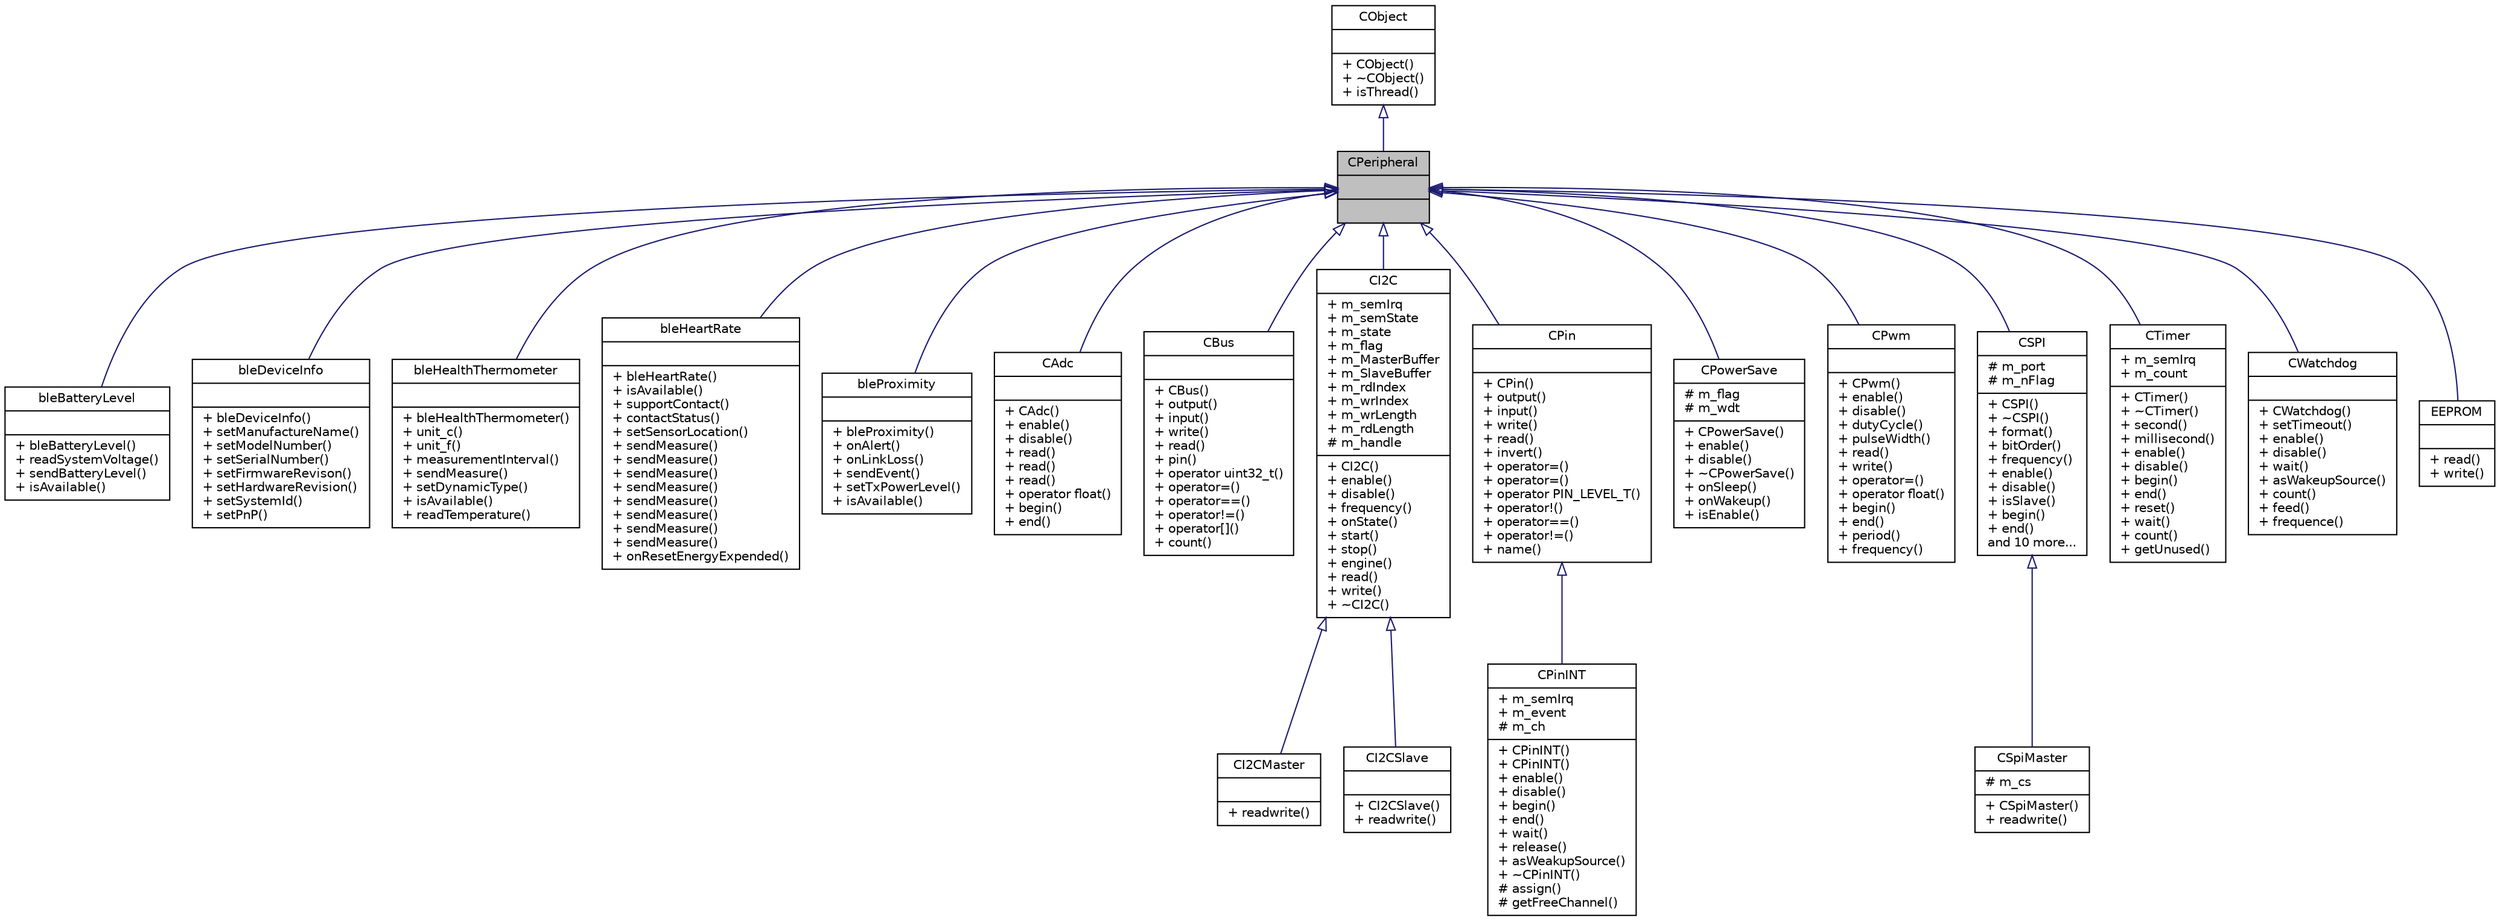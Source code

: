 digraph "CPeripheral"
{
  edge [fontname="Helvetica",fontsize="10",labelfontname="Helvetica",labelfontsize="10"];
  node [fontname="Helvetica",fontsize="10",shape=record];
  Node1 [label="{CPeripheral\n||}",height=0.2,width=0.4,color="black", fillcolor="grey75", style="filled" fontcolor="black"];
  Node2 -> Node1 [dir="back",color="midnightblue",fontsize="10",style="solid",arrowtail="onormal",fontname="Helvetica"];
  Node2 [label="{CObject\n||+ CObject()\l+ ~CObject()\l+ isThread()\l}",height=0.2,width=0.4,color="black", fillcolor="white", style="filled",URL="$dc/dac/class_c_object.html"];
  Node1 -> Node3 [dir="back",color="midnightblue",fontsize="10",style="solid",arrowtail="onormal",fontname="Helvetica"];
  Node3 [label="{bleBatteryLevel\n||+ bleBatteryLevel()\l+ readSystemVoltage()\l+ sendBatteryLevel()\l+ isAvailable()\l}",height=0.2,width=0.4,color="black", fillcolor="white", style="filled",URL="$d8/d3b/classble_battery_level.html"];
  Node1 -> Node4 [dir="back",color="midnightblue",fontsize="10",style="solid",arrowtail="onormal",fontname="Helvetica"];
  Node4 [label="{bleDeviceInfo\n||+ bleDeviceInfo()\l+ setManufactureName()\l+ setModelNumber()\l+ setSerialNumber()\l+ setFirmwareRevison()\l+ setHardwareRevision()\l+ setSystemId()\l+ setPnP()\l}",height=0.2,width=0.4,color="black", fillcolor="white", style="filled",URL="$d3/dc5/classble_device_info.html"];
  Node1 -> Node5 [dir="back",color="midnightblue",fontsize="10",style="solid",arrowtail="onormal",fontname="Helvetica"];
  Node5 [label="{bleHealthThermometer\n||+ bleHealthThermometer()\l+ unit_c()\l+ unit_f()\l+ measurementInterval()\l+ sendMeasure()\l+ setDynamicType()\l+ isAvailable()\l+ readTemperature()\l}",height=0.2,width=0.4,color="black", fillcolor="white", style="filled",URL="$d9/d26/classble_health_thermometer.html"];
  Node1 -> Node6 [dir="back",color="midnightblue",fontsize="10",style="solid",arrowtail="onormal",fontname="Helvetica"];
  Node6 [label="{bleHeartRate\n||+ bleHeartRate()\l+ isAvailable()\l+ supportContact()\l+ contactStatus()\l+ setSensorLocation()\l+ sendMeasure()\l+ sendMeasure()\l+ sendMeasure()\l+ sendMeasure()\l+ sendMeasure()\l+ sendMeasure()\l+ sendMeasure()\l+ sendMeasure()\l+ onResetEnergyExpended()\l}",height=0.2,width=0.4,color="black", fillcolor="white", style="filled",URL="$d3/d81/classble_heart_rate.html"];
  Node1 -> Node7 [dir="back",color="midnightblue",fontsize="10",style="solid",arrowtail="onormal",fontname="Helvetica"];
  Node7 [label="{bleProximity\n||+ bleProximity()\l+ onAlert()\l+ onLinkLoss()\l+ sendEvent()\l+ setTxPowerLevel()\l+ isAvailable()\l}",height=0.2,width=0.4,color="black", fillcolor="white", style="filled",URL="$de/d67/classble_proximity.html"];
  Node1 -> Node8 [dir="back",color="midnightblue",fontsize="10",style="solid",arrowtail="onormal",fontname="Helvetica"];
  Node8 [label="{CAdc\n||+ CAdc()\l+ enable()\l+ disable()\l+ read()\l+ read()\l+ read()\l+ operator float()\l+ begin()\l+ end()\l}",height=0.2,width=0.4,color="black", fillcolor="white", style="filled",URL="$d7/d0f/class_c_adc.html"];
  Node1 -> Node9 [dir="back",color="midnightblue",fontsize="10",style="solid",arrowtail="onormal",fontname="Helvetica"];
  Node9 [label="{CBus\n||+ CBus()\l+ output()\l+ input()\l+ write()\l+ read()\l+ pin()\l+ operator uint32_t()\l+ operator=()\l+ operator==()\l+ operator!=()\l+ operator[]()\l+ count()\l}",height=0.2,width=0.4,color="black", fillcolor="white", style="filled",URL="$de/d89/class_c_bus.html"];
  Node1 -> Node10 [dir="back",color="midnightblue",fontsize="10",style="solid",arrowtail="onormal",fontname="Helvetica"];
  Node10 [label="{CI2C\n|+ m_semIrq\l+ m_semState\l+ m_state\l+ m_flag\l+ m_MasterBuffer\l+ m_SlaveBuffer\l+ m_rdIndex\l+ m_wrIndex\l+ m_wrLength\l+ m_rdLength\l# m_handle\l|+ CI2C()\l+ enable()\l+ disable()\l+ frequency()\l+ onState()\l+ start()\l+ stop()\l+ engine()\l+ read()\l+ write()\l+ ~CI2C()\l}",height=0.2,width=0.4,color="black", fillcolor="white", style="filled",URL="$d0/dce/class_c_i2_c.html"];
  Node10 -> Node11 [dir="back",color="midnightblue",fontsize="10",style="solid",arrowtail="onormal",fontname="Helvetica"];
  Node11 [label="{CI2CMaster\n||+ readwrite()\l}",height=0.2,width=0.4,color="black", fillcolor="white", style="filled",URL="$d7/db9/class_c_i2_c_master.html"];
  Node10 -> Node12 [dir="back",color="midnightblue",fontsize="10",style="solid",arrowtail="onormal",fontname="Helvetica"];
  Node12 [label="{CI2CSlave\n||+ CI2CSlave()\l+ readwrite()\l}",height=0.2,width=0.4,color="black", fillcolor="white", style="filled",URL="$d9/d52/class_c_i2_c_slave.html"];
  Node1 -> Node13 [dir="back",color="midnightblue",fontsize="10",style="solid",arrowtail="onormal",fontname="Helvetica"];
  Node13 [label="{CPin\n||+ CPin()\l+ output()\l+ input()\l+ write()\l+ read()\l+ invert()\l+ operator=()\l+ operator=()\l+ operator PIN_LEVEL_T()\l+ operator!()\l+ operator==()\l+ operator!=()\l+ name()\l}",height=0.2,width=0.4,color="black", fillcolor="white", style="filled",URL="$d7/db9/class_c_pin.html"];
  Node13 -> Node14 [dir="back",color="midnightblue",fontsize="10",style="solid",arrowtail="onormal",fontname="Helvetica"];
  Node14 [label="{CPinINT\n|+ m_semIrq\l+ m_event\l# m_ch\l|+ CPinINT()\l+ CPinINT()\l+ enable()\l+ disable()\l+ begin()\l+ end()\l+ wait()\l+ release()\l+ asWeakupSource()\l+ ~CPinINT()\l# assign()\l# getFreeChannel()\l}",height=0.2,width=0.4,color="black", fillcolor="white", style="filled",URL="$db/d2c/class_c_pin_i_n_t.html"];
  Node1 -> Node15 [dir="back",color="midnightblue",fontsize="10",style="solid",arrowtail="onormal",fontname="Helvetica"];
  Node15 [label="{CPowerSave\n|# m_flag\l# m_wdt\l|+ CPowerSave()\l+ enable()\l+ disable()\l+ ~CPowerSave()\l+ onSleep()\l+ onWakeup()\l+ isEnable()\l}",height=0.2,width=0.4,color="black", fillcolor="white", style="filled",URL="$d5/d3e/class_c_power_save.html"];
  Node1 -> Node16 [dir="back",color="midnightblue",fontsize="10",style="solid",arrowtail="onormal",fontname="Helvetica"];
  Node16 [label="{CPwm\n||+ CPwm()\l+ enable()\l+ disable()\l+ dutyCycle()\l+ pulseWidth()\l+ read()\l+ write()\l+ operator=()\l+ operator float()\l+ begin()\l+ end()\l+ period()\l+ frequency()\l}",height=0.2,width=0.4,color="black", fillcolor="white", style="filled",URL="$d1/d9f/class_c_pwm.html",tooltip="Pulse-width modulated output. "];
  Node1 -> Node17 [dir="back",color="midnightblue",fontsize="10",style="solid",arrowtail="onormal",fontname="Helvetica"];
  Node17 [label="{CSPI\n|# m_port\l# m_nFlag\l|+ CSPI()\l+ ~CSPI()\l+ format()\l+ bitOrder()\l+ frequency()\l+ enable()\l+ disable()\l+ isSlave()\l+ begin()\l+ end()\land 10 more...\l}",height=0.2,width=0.4,color="black", fillcolor="white", style="filled",URL="$d2/d3f/class_c_s_p_i.html"];
  Node17 -> Node18 [dir="back",color="midnightblue",fontsize="10",style="solid",arrowtail="onormal",fontname="Helvetica"];
  Node18 [label="{CSpiMaster\n|# m_cs\l|+ CSpiMaster()\l+ readwrite()\l}",height=0.2,width=0.4,color="black", fillcolor="white", style="filled",URL="$d9/d9b/class_c_spi_master.html"];
  Node1 -> Node19 [dir="back",color="midnightblue",fontsize="10",style="solid",arrowtail="onormal",fontname="Helvetica"];
  Node19 [label="{CTimer\n|+ m_semIrq\l+ m_count\l|+ CTimer()\l+ ~CTimer()\l+ second()\l+ millisecond()\l+ enable()\l+ disable()\l+ begin()\l+ end()\l+ reset()\l+ wait()\l+ count()\l+ getUnused()\l}",height=0.2,width=0.4,color="black", fillcolor="white", style="filled",URL="$db/de1/class_c_timer.html"];
  Node1 -> Node20 [dir="back",color="midnightblue",fontsize="10",style="solid",arrowtail="onormal",fontname="Helvetica"];
  Node20 [label="{CWatchdog\n||+ CWatchdog()\l+ setTimeout()\l+ enable()\l+ disable()\l+ wait()\l+ asWakeupSource()\l+ count()\l+ feed()\l+ frequence()\l}",height=0.2,width=0.4,color="black", fillcolor="white", style="filled",URL="$d3/d75/class_c_watchdog.html"];
  Node1 -> Node21 [dir="back",color="midnightblue",fontsize="10",style="solid",arrowtail="onormal",fontname="Helvetica"];
  Node21 [label="{EEPROM\n||+ read()\l+ write()\l}",height=0.2,width=0.4,color="black", fillcolor="white", style="filled",URL="$d0/d7a/class_e_e_p_r_o_m.html"];
}
